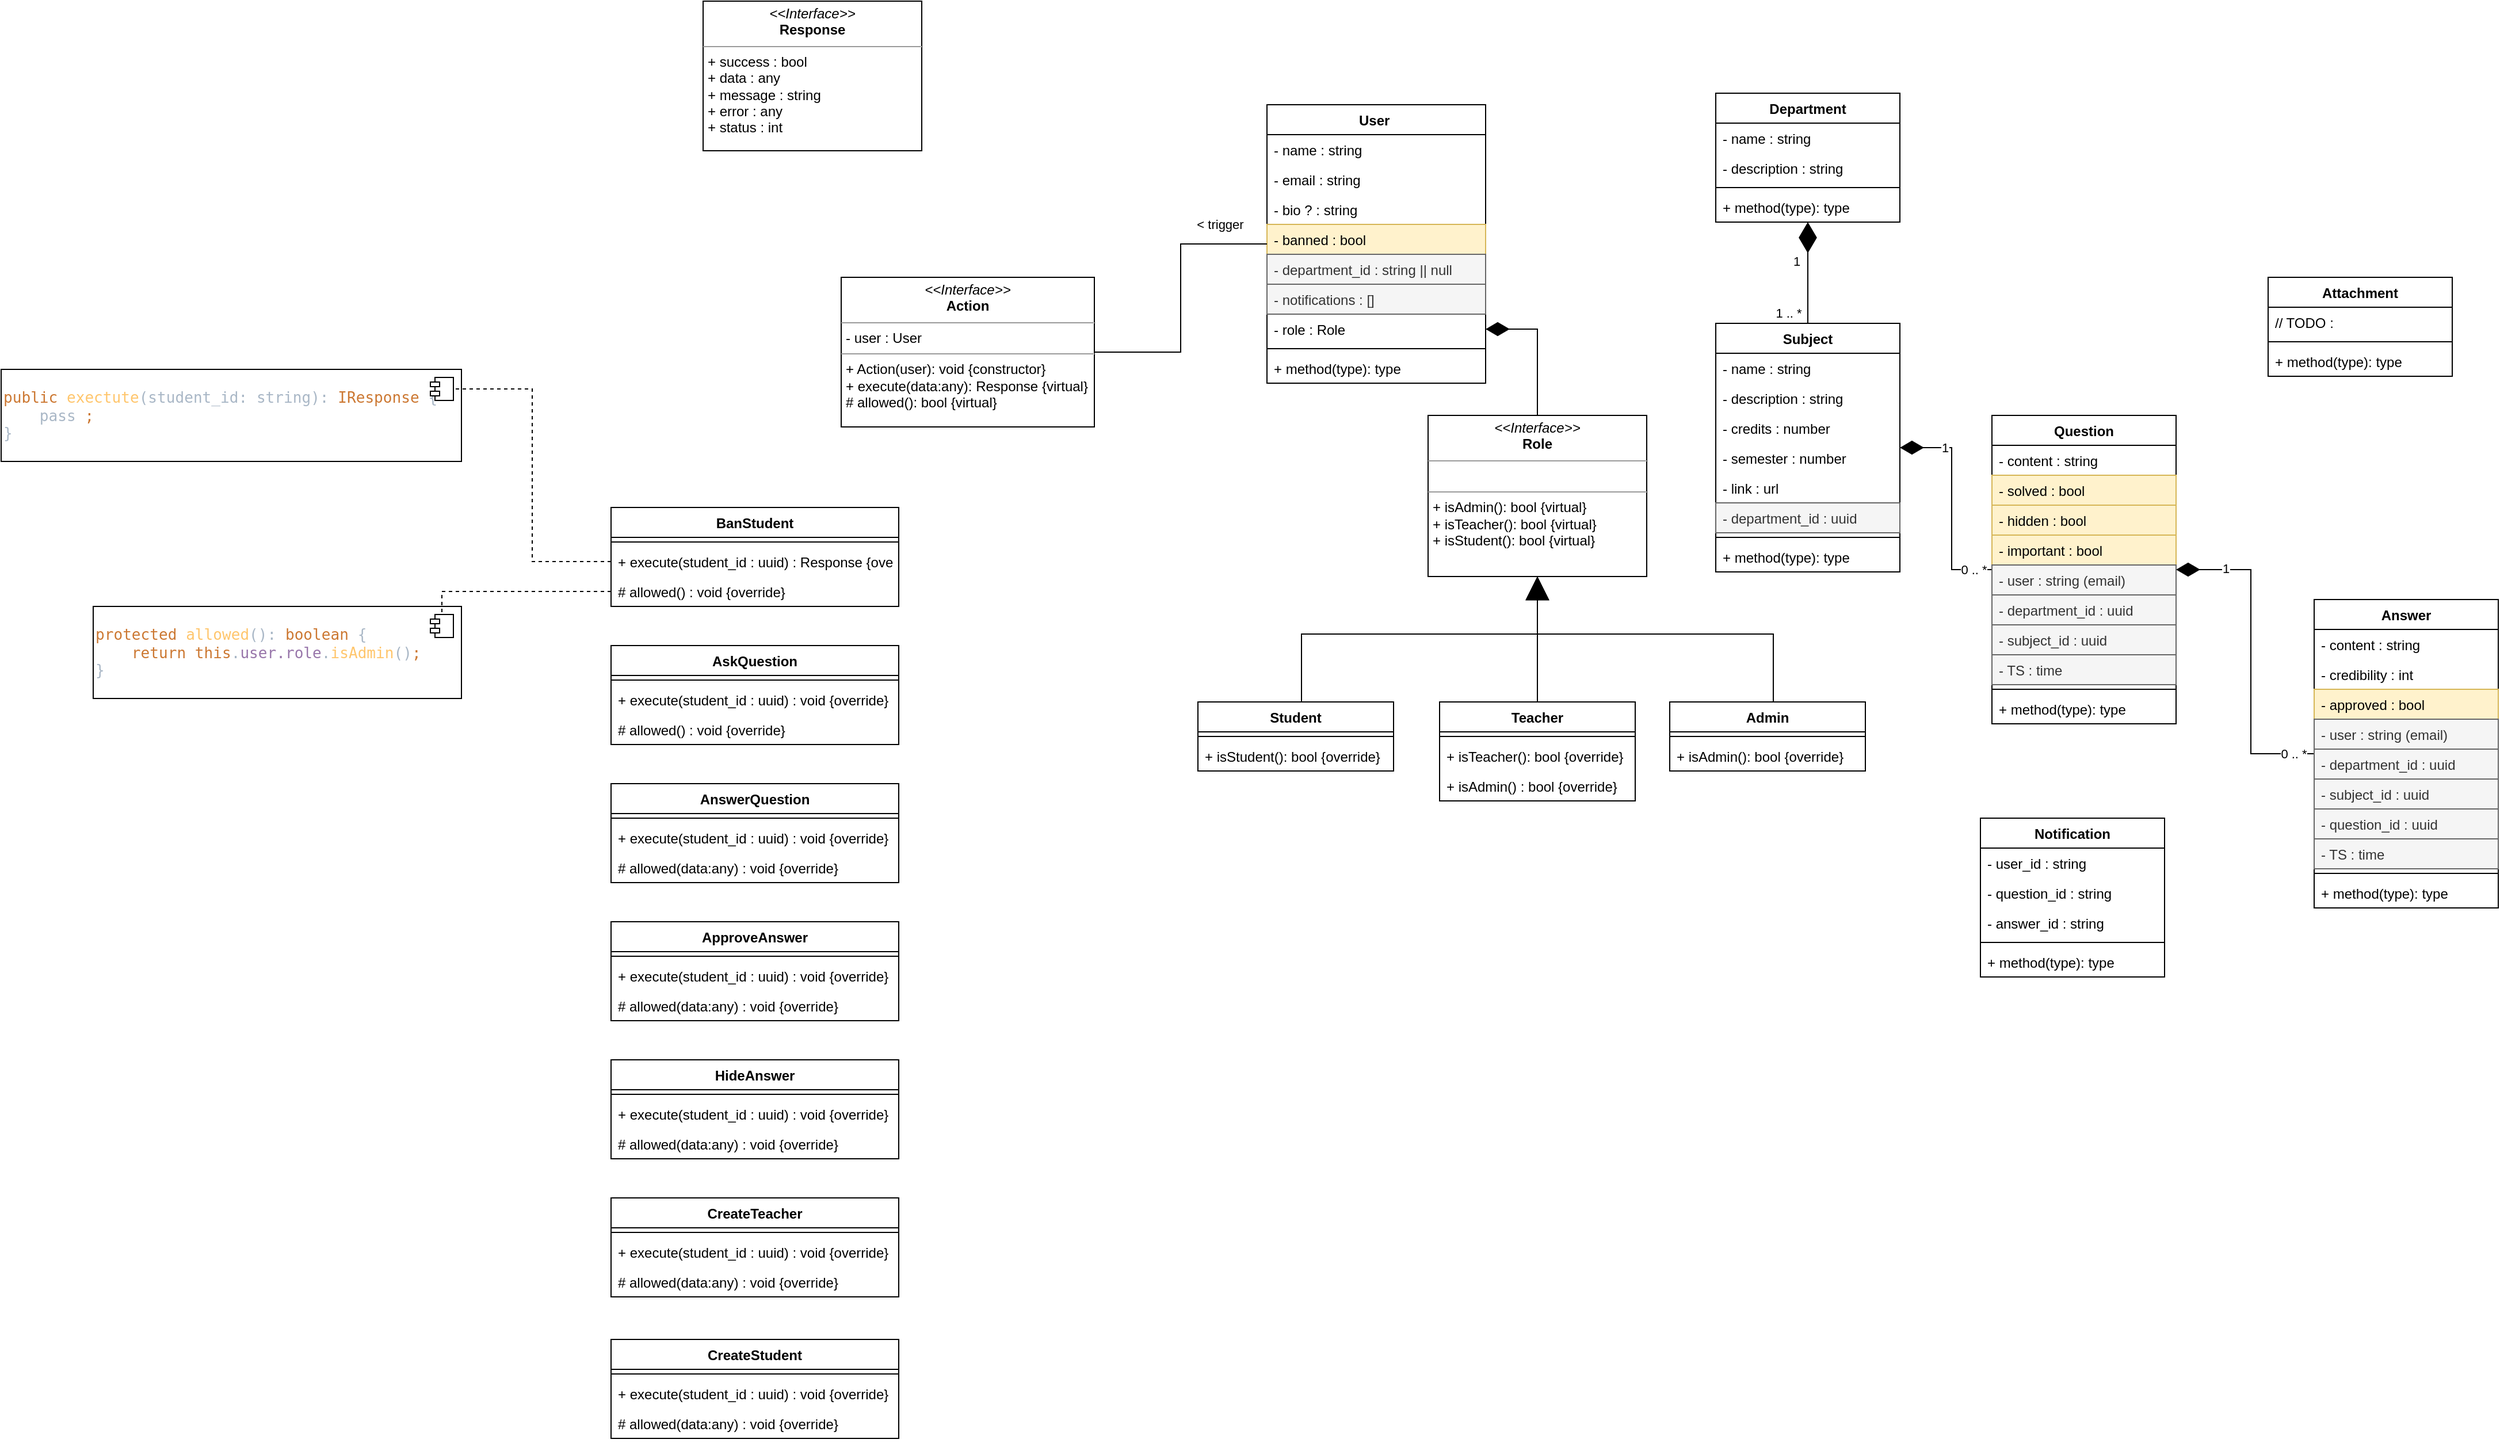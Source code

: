 <mxfile version="20.2.3" type="device" pages="4"><diagram id="XFifNijOsK9uiAfXMgmM" name="database models"><mxGraphModel dx="3076" dy="1969" grid="1" gridSize="10" guides="1" tooltips="1" connect="1" arrows="1" fold="1" page="1" pageScale="1" pageWidth="827" pageHeight="1169" math="0" shadow="0"><root><mxCell id="0"/><mxCell id="1" parent="0"/><mxCell id="0cKTG_WlRrb4X3SdwNJc-1" value="User " style="swimlane;fontStyle=1;align=center;verticalAlign=top;childLayout=stackLayout;horizontal=1;startSize=26;horizontalStack=0;resizeParent=1;resizeParentMax=0;resizeLast=0;collapsible=1;marginBottom=0;" parent="1" vertex="1"><mxGeometry x="90" y="10" width="190" height="242" as="geometry"/></mxCell><mxCell id="0cKTG_WlRrb4X3SdwNJc-2" value="- name : string" style="text;strokeColor=none;fillColor=none;align=left;verticalAlign=top;spacingLeft=4;spacingRight=4;overflow=hidden;rotatable=0;points=[[0,0.5],[1,0.5]];portConstraint=eastwest;" parent="0cKTG_WlRrb4X3SdwNJc-1" vertex="1"><mxGeometry y="26" width="190" height="26" as="geometry"/></mxCell><mxCell id="0cKTG_WlRrb4X3SdwNJc-5" value="- email : string&#10;" style="text;strokeColor=none;fillColor=none;align=left;verticalAlign=top;spacingLeft=4;spacingRight=4;overflow=hidden;rotatable=0;points=[[0,0.5],[1,0.5]];portConstraint=eastwest;" parent="0cKTG_WlRrb4X3SdwNJc-1" vertex="1"><mxGeometry y="52" width="190" height="26" as="geometry"/></mxCell><mxCell id="0cKTG_WlRrb4X3SdwNJc-102" value="- bio ? : string" style="text;strokeColor=none;fillColor=none;align=left;verticalAlign=top;spacingLeft=4;spacingRight=4;overflow=hidden;rotatable=0;points=[[0,0.5],[1,0.5]];portConstraint=eastwest;" parent="0cKTG_WlRrb4X3SdwNJc-1" vertex="1"><mxGeometry y="78" width="190" height="26" as="geometry"/></mxCell><mxCell id="VDcB8CAbpUGvMzRMsDXS-1" value="- banned : bool" style="text;strokeColor=#d6b656;fillColor=#fff2cc;align=left;verticalAlign=top;spacingLeft=4;spacingRight=4;overflow=hidden;rotatable=0;points=[[0,0.5],[1,0.5]];portConstraint=eastwest;" parent="0cKTG_WlRrb4X3SdwNJc-1" vertex="1"><mxGeometry y="104" width="190" height="26" as="geometry"/></mxCell><mxCell id="13DQG_SEc8WfwMzVn8Cd-58" value="- department_id : string || null" style="text;strokeColor=#666666;fillColor=#f5f5f5;align=left;verticalAlign=top;spacingLeft=4;spacingRight=4;overflow=hidden;rotatable=0;points=[[0,0.5],[1,0.5]];portConstraint=eastwest;fontColor=#333333;" parent="0cKTG_WlRrb4X3SdwNJc-1" vertex="1"><mxGeometry y="130" width="190" height="26" as="geometry"/></mxCell><mxCell id="cL6c53Bfo5JqPCPwntkr-1" value="- notifications : []" style="text;strokeColor=#666666;fillColor=#f5f5f5;align=left;verticalAlign=top;spacingLeft=4;spacingRight=4;overflow=hidden;rotatable=0;points=[[0,0.5],[1,0.5]];portConstraint=eastwest;fontColor=#333333;" parent="0cKTG_WlRrb4X3SdwNJc-1" vertex="1"><mxGeometry y="156" width="190" height="26" as="geometry"/></mxCell><mxCell id="0cKTG_WlRrb4X3SdwNJc-103" value="- role : Role" style="text;strokeColor=none;fillColor=none;align=left;verticalAlign=top;spacingLeft=4;spacingRight=4;overflow=hidden;rotatable=0;points=[[0,0.5],[1,0.5]];portConstraint=eastwest;" parent="0cKTG_WlRrb4X3SdwNJc-1" vertex="1"><mxGeometry y="182" width="190" height="26" as="geometry"/></mxCell><mxCell id="0cKTG_WlRrb4X3SdwNJc-3" value="" style="line;strokeWidth=1;fillColor=none;align=left;verticalAlign=middle;spacingTop=-1;spacingLeft=3;spacingRight=3;rotatable=0;labelPosition=right;points=[];portConstraint=eastwest;" parent="0cKTG_WlRrb4X3SdwNJc-1" vertex="1"><mxGeometry y="208" width="190" height="8" as="geometry"/></mxCell><mxCell id="0cKTG_WlRrb4X3SdwNJc-4" value="+ method(type): type" style="text;strokeColor=none;fillColor=none;align=left;verticalAlign=top;spacingLeft=4;spacingRight=4;overflow=hidden;rotatable=0;points=[[0,0.5],[1,0.5]];portConstraint=eastwest;" parent="0cKTG_WlRrb4X3SdwNJc-1" vertex="1"><mxGeometry y="216" width="190" height="26" as="geometry"/></mxCell><mxCell id="0cKTG_WlRrb4X3SdwNJc-29" value="Department" style="swimlane;fontStyle=1;align=center;verticalAlign=top;childLayout=stackLayout;horizontal=1;startSize=26;horizontalStack=0;resizeParent=1;resizeParentMax=0;resizeLast=0;collapsible=1;marginBottom=0;" parent="1" vertex="1"><mxGeometry x="480" width="160" height="112" as="geometry"/></mxCell><mxCell id="0cKTG_WlRrb4X3SdwNJc-30" value="- name : string" style="text;strokeColor=none;fillColor=none;align=left;verticalAlign=top;spacingLeft=4;spacingRight=4;overflow=hidden;rotatable=0;points=[[0,0.5],[1,0.5]];portConstraint=eastwest;" parent="0cKTG_WlRrb4X3SdwNJc-29" vertex="1"><mxGeometry y="26" width="160" height="26" as="geometry"/></mxCell><mxCell id="0cKTG_WlRrb4X3SdwNJc-33" value="- description : string" style="text;strokeColor=none;fillColor=none;align=left;verticalAlign=top;spacingLeft=4;spacingRight=4;overflow=hidden;rotatable=0;points=[[0,0.5],[1,0.5]];portConstraint=eastwest;" parent="0cKTG_WlRrb4X3SdwNJc-29" vertex="1"><mxGeometry y="52" width="160" height="26" as="geometry"/></mxCell><mxCell id="0cKTG_WlRrb4X3SdwNJc-31" value="" style="line;strokeWidth=1;fillColor=none;align=left;verticalAlign=middle;spacingTop=-1;spacingLeft=3;spacingRight=3;rotatable=0;labelPosition=right;points=[];portConstraint=eastwest;" parent="0cKTG_WlRrb4X3SdwNJc-29" vertex="1"><mxGeometry y="78" width="160" height="8" as="geometry"/></mxCell><mxCell id="0cKTG_WlRrb4X3SdwNJc-32" value="+ method(type): type" style="text;strokeColor=none;fillColor=none;align=left;verticalAlign=top;spacingLeft=4;spacingRight=4;overflow=hidden;rotatable=0;points=[[0,0.5],[1,0.5]];portConstraint=eastwest;" parent="0cKTG_WlRrb4X3SdwNJc-29" vertex="1"><mxGeometry y="86" width="160" height="26" as="geometry"/></mxCell><mxCell id="0cKTG_WlRrb4X3SdwNJc-34" value="Subject" style="swimlane;fontStyle=1;align=center;verticalAlign=top;childLayout=stackLayout;horizontal=1;startSize=26;horizontalStack=0;resizeParent=1;resizeParentMax=0;resizeLast=0;collapsible=1;marginBottom=0;" parent="1" vertex="1"><mxGeometry x="480" y="200" width="160" height="216" as="geometry"/></mxCell><mxCell id="0cKTG_WlRrb4X3SdwNJc-35" value="- name : string" style="text;strokeColor=none;fillColor=none;align=left;verticalAlign=top;spacingLeft=4;spacingRight=4;overflow=hidden;rotatable=0;points=[[0,0.5],[1,0.5]];portConstraint=eastwest;" parent="0cKTG_WlRrb4X3SdwNJc-34" vertex="1"><mxGeometry y="26" width="160" height="26" as="geometry"/></mxCell><mxCell id="0cKTG_WlRrb4X3SdwNJc-36" value="- description : string" style="text;strokeColor=none;fillColor=none;align=left;verticalAlign=top;spacingLeft=4;spacingRight=4;overflow=hidden;rotatable=0;points=[[0,0.5],[1,0.5]];portConstraint=eastwest;" parent="0cKTG_WlRrb4X3SdwNJc-34" vertex="1"><mxGeometry y="52" width="160" height="26" as="geometry"/></mxCell><mxCell id="ep-8tphROOSz7XcOrH3a-3" value="- credits : number" style="text;strokeColor=none;fillColor=none;align=left;verticalAlign=top;spacingLeft=4;spacingRight=4;overflow=hidden;rotatable=0;points=[[0,0.5],[1,0.5]];portConstraint=eastwest;" parent="0cKTG_WlRrb4X3SdwNJc-34" vertex="1"><mxGeometry y="78" width="160" height="26" as="geometry"/></mxCell><mxCell id="ep-8tphROOSz7XcOrH3a-6" value="- semester : number" style="text;strokeColor=none;fillColor=none;align=left;verticalAlign=top;spacingLeft=4;spacingRight=4;overflow=hidden;rotatable=0;points=[[0,0.5],[1,0.5]];portConstraint=eastwest;" parent="0cKTG_WlRrb4X3SdwNJc-34" vertex="1"><mxGeometry y="104" width="160" height="26" as="geometry"/></mxCell><mxCell id="ep-8tphROOSz7XcOrH3a-4" value="- link : url" style="text;strokeColor=none;fillColor=none;align=left;verticalAlign=top;spacingLeft=4;spacingRight=4;overflow=hidden;rotatable=0;points=[[0,0.5],[1,0.5]];portConstraint=eastwest;" parent="0cKTG_WlRrb4X3SdwNJc-34" vertex="1"><mxGeometry y="130" width="160" height="26" as="geometry"/></mxCell><mxCell id="13DQG_SEc8WfwMzVn8Cd-13" value="- department_id : uuid" style="text;align=left;verticalAlign=top;spacingLeft=4;spacingRight=4;overflow=hidden;rotatable=0;points=[[0,0.5],[1,0.5]];portConstraint=eastwest;fillColor=#f5f5f5;strokeColor=#666666;fontColor=#333333;" parent="0cKTG_WlRrb4X3SdwNJc-34" vertex="1"><mxGeometry y="156" width="160" height="26" as="geometry"/></mxCell><mxCell id="0cKTG_WlRrb4X3SdwNJc-37" value="" style="line;strokeWidth=1;fillColor=none;align=left;verticalAlign=middle;spacingTop=-1;spacingLeft=3;spacingRight=3;rotatable=0;labelPosition=right;points=[];portConstraint=eastwest;" parent="0cKTG_WlRrb4X3SdwNJc-34" vertex="1"><mxGeometry y="182" width="160" height="8" as="geometry"/></mxCell><mxCell id="0cKTG_WlRrb4X3SdwNJc-38" value="+ method(type): type" style="text;strokeColor=none;fillColor=none;align=left;verticalAlign=top;spacingLeft=4;spacingRight=4;overflow=hidden;rotatable=0;points=[[0,0.5],[1,0.5]];portConstraint=eastwest;" parent="0cKTG_WlRrb4X3SdwNJc-34" vertex="1"><mxGeometry y="190" width="160" height="26" as="geometry"/></mxCell><mxCell id="0cKTG_WlRrb4X3SdwNJc-40" value="" style="endArrow=diamondThin;endFill=1;endSize=24;html=1;rounded=0;exitX=0.5;exitY=0;exitDx=0;exitDy=0;edgeStyle=orthogonalEdgeStyle;" parent="1" source="0cKTG_WlRrb4X3SdwNJc-34" target="0cKTG_WlRrb4X3SdwNJc-29" edge="1"><mxGeometry width="160" relative="1" as="geometry"><mxPoint x="410" y="250" as="sourcePoint"/><mxPoint x="570" y="250" as="targetPoint"/></mxGeometry></mxCell><mxCell id="13DQG_SEc8WfwMzVn8Cd-14" value="1 .. *" style="edgeLabel;html=1;align=center;verticalAlign=middle;resizable=0;points=[];" parent="0cKTG_WlRrb4X3SdwNJc-40" vertex="1" connectable="0"><mxGeometry x="-0.735" y="-1" relative="1" as="geometry"><mxPoint x="-18" y="2" as="offset"/></mxGeometry></mxCell><mxCell id="13DQG_SEc8WfwMzVn8Cd-15" value="1" style="edgeLabel;html=1;align=center;verticalAlign=middle;resizable=0;points=[];" parent="0cKTG_WlRrb4X3SdwNJc-40" vertex="1" connectable="0"><mxGeometry x="0.231" y="-1" relative="1" as="geometry"><mxPoint x="-11" as="offset"/></mxGeometry></mxCell><mxCell id="13DQG_SEc8WfwMzVn8Cd-10" style="edgeStyle=orthogonalEdgeStyle;rounded=0;orthogonalLoop=1;jettySize=auto;html=1;endArrow=diamondThin;endFill=1;endSize=18;" parent="1" source="0cKTG_WlRrb4X3SdwNJc-44" target="0cKTG_WlRrb4X3SdwNJc-34" edge="1"><mxGeometry relative="1" as="geometry"/></mxCell><mxCell id="13DQG_SEc8WfwMzVn8Cd-11" value="0 .. *" style="edgeLabel;html=1;align=center;verticalAlign=middle;resizable=0;points=[];" parent="13DQG_SEc8WfwMzVn8Cd-10" vertex="1" connectable="0"><mxGeometry x="-0.83" relative="1" as="geometry"><mxPoint as="offset"/></mxGeometry></mxCell><mxCell id="13DQG_SEc8WfwMzVn8Cd-12" value="1" style="edgeLabel;html=1;align=center;verticalAlign=middle;resizable=0;points=[];" parent="13DQG_SEc8WfwMzVn8Cd-10" vertex="1" connectable="0"><mxGeometry x="0.581" relative="1" as="geometry"><mxPoint as="offset"/></mxGeometry></mxCell><mxCell id="0cKTG_WlRrb4X3SdwNJc-44" value="Question" style="swimlane;fontStyle=1;align=center;verticalAlign=top;childLayout=stackLayout;horizontal=1;startSize=26;horizontalStack=0;resizeParent=1;resizeParentMax=0;resizeLast=0;collapsible=1;marginBottom=0;" parent="1" vertex="1"><mxGeometry x="720" y="280" width="160" height="268" as="geometry"/></mxCell><mxCell id="0cKTG_WlRrb4X3SdwNJc-49" value="- content : string" style="text;strokeColor=none;fillColor=none;align=left;verticalAlign=top;spacingLeft=4;spacingRight=4;overflow=hidden;rotatable=0;points=[[0,0.5],[1,0.5]];portConstraint=eastwest;" parent="0cKTG_WlRrb4X3SdwNJc-44" vertex="1"><mxGeometry y="26" width="160" height="26" as="geometry"/></mxCell><mxCell id="0cKTG_WlRrb4X3SdwNJc-52" value="- solved : bool" style="text;strokeColor=#d6b656;fillColor=#fff2cc;align=left;verticalAlign=top;spacingLeft=4;spacingRight=4;overflow=hidden;rotatable=0;points=[[0,0.5],[1,0.5]];portConstraint=eastwest;" parent="0cKTG_WlRrb4X3SdwNJc-44" vertex="1"><mxGeometry y="52" width="160" height="26" as="geometry"/></mxCell><mxCell id="0cKTG_WlRrb4X3SdwNJc-53" value="- hidden : bool" style="text;strokeColor=#d6b656;fillColor=#fff2cc;align=left;verticalAlign=top;spacingLeft=4;spacingRight=4;overflow=hidden;rotatable=0;points=[[0,0.5],[1,0.5]];portConstraint=eastwest;" parent="0cKTG_WlRrb4X3SdwNJc-44" vertex="1"><mxGeometry y="78" width="160" height="26" as="geometry"/></mxCell><mxCell id="0cKTG_WlRrb4X3SdwNJc-70" value="- important : bool" style="text;strokeColor=#d6b656;fillColor=#fff2cc;align=left;verticalAlign=top;spacingLeft=4;spacingRight=4;overflow=hidden;rotatable=0;points=[[0,0.5],[1,0.5]];portConstraint=eastwest;" parent="0cKTG_WlRrb4X3SdwNJc-44" vertex="1"><mxGeometry y="104" width="160" height="26" as="geometry"/></mxCell><mxCell id="0cKTG_WlRrb4X3SdwNJc-50" value="- user : string (email)" style="text;strokeColor=#666666;fillColor=#f5f5f5;align=left;verticalAlign=top;spacingLeft=4;spacingRight=4;overflow=hidden;rotatable=0;points=[[0,0.5],[1,0.5]];portConstraint=eastwest;fontColor=#333333;" parent="0cKTG_WlRrb4X3SdwNJc-44" vertex="1"><mxGeometry y="130" width="160" height="26" as="geometry"/></mxCell><mxCell id="13DQG_SEc8WfwMzVn8Cd-1" value="- department_id : uuid" style="text;align=left;verticalAlign=top;spacingLeft=4;spacingRight=4;overflow=hidden;rotatable=0;points=[[0,0.5],[1,0.5]];portConstraint=eastwest;fillColor=#f5f5f5;strokeColor=#666666;fontColor=#333333;" parent="0cKTG_WlRrb4X3SdwNJc-44" vertex="1"><mxGeometry y="156" width="160" height="26" as="geometry"/></mxCell><mxCell id="0cKTG_WlRrb4X3SdwNJc-105" value="- subject_id : uuid" style="text;strokeColor=#666666;fillColor=#f5f5f5;align=left;verticalAlign=top;spacingLeft=4;spacingRight=4;overflow=hidden;rotatable=0;points=[[0,0.5],[1,0.5]];portConstraint=eastwest;fontColor=#333333;" parent="0cKTG_WlRrb4X3SdwNJc-44" vertex="1"><mxGeometry y="182" width="160" height="26" as="geometry"/></mxCell><mxCell id="0cKTG_WlRrb4X3SdwNJc-51" value="- TS : time" style="text;strokeColor=#666666;fillColor=#f5f5f5;align=left;verticalAlign=top;spacingLeft=4;spacingRight=4;overflow=hidden;rotatable=0;points=[[0,0.5],[1,0.5]];portConstraint=eastwest;fontColor=#333333;" parent="0cKTG_WlRrb4X3SdwNJc-44" vertex="1"><mxGeometry y="208" width="160" height="26" as="geometry"/></mxCell><mxCell id="0cKTG_WlRrb4X3SdwNJc-46" value="" style="line;strokeWidth=1;fillColor=none;align=left;verticalAlign=middle;spacingTop=-1;spacingLeft=3;spacingRight=3;rotatable=0;labelPosition=right;points=[];portConstraint=eastwest;" parent="0cKTG_WlRrb4X3SdwNJc-44" vertex="1"><mxGeometry y="234" width="160" height="8" as="geometry"/></mxCell><mxCell id="0cKTG_WlRrb4X3SdwNJc-47" value="+ method(type): type" style="text;strokeColor=none;fillColor=none;align=left;verticalAlign=top;spacingLeft=4;spacingRight=4;overflow=hidden;rotatable=0;points=[[0,0.5],[1,0.5]];portConstraint=eastwest;" parent="0cKTG_WlRrb4X3SdwNJc-44" vertex="1"><mxGeometry y="242" width="160" height="26" as="geometry"/></mxCell><mxCell id="13DQG_SEc8WfwMzVn8Cd-7" style="edgeStyle=orthogonalEdgeStyle;rounded=0;orthogonalLoop=1;jettySize=auto;html=1;endArrow=diamondThin;endFill=1;endSize=18;" parent="1" source="0cKTG_WlRrb4X3SdwNJc-61" target="0cKTG_WlRrb4X3SdwNJc-44" edge="1"><mxGeometry relative="1" as="geometry"/></mxCell><mxCell id="13DQG_SEc8WfwMzVn8Cd-8" value="0 .. *" style="edgeLabel;html=1;align=center;verticalAlign=middle;resizable=0;points=[];" parent="13DQG_SEc8WfwMzVn8Cd-7" vertex="1" connectable="0"><mxGeometry x="-0.869" relative="1" as="geometry"><mxPoint as="offset"/></mxGeometry></mxCell><mxCell id="13DQG_SEc8WfwMzVn8Cd-9" value="1" style="edgeLabel;html=1;align=center;verticalAlign=middle;resizable=0;points=[];" parent="13DQG_SEc8WfwMzVn8Cd-7" vertex="1" connectable="0"><mxGeometry x="0.696" y="-1" relative="1" as="geometry"><mxPoint as="offset"/></mxGeometry></mxCell><mxCell id="0cKTG_WlRrb4X3SdwNJc-61" value="Answer" style="swimlane;fontStyle=1;align=center;verticalAlign=top;childLayout=stackLayout;horizontal=1;startSize=26;horizontalStack=0;resizeParent=1;resizeParentMax=0;resizeLast=0;collapsible=1;marginBottom=0;" parent="1" vertex="1"><mxGeometry x="1000" y="440" width="160" height="268" as="geometry"/></mxCell><mxCell id="0cKTG_WlRrb4X3SdwNJc-62" value="- content : string" style="text;strokeColor=none;fillColor=none;align=left;verticalAlign=top;spacingLeft=4;spacingRight=4;overflow=hidden;rotatable=0;points=[[0,0.5],[1,0.5]];portConstraint=eastwest;" parent="0cKTG_WlRrb4X3SdwNJc-61" vertex="1"><mxGeometry y="26" width="160" height="26" as="geometry"/></mxCell><mxCell id="13DQG_SEc8WfwMzVn8Cd-6" value="- credibility : int" style="text;strokeColor=none;fillColor=none;align=left;verticalAlign=top;spacingLeft=4;spacingRight=4;overflow=hidden;rotatable=0;points=[[0,0.5],[1,0.5]];portConstraint=eastwest;" parent="0cKTG_WlRrb4X3SdwNJc-61" vertex="1"><mxGeometry y="52" width="160" height="26" as="geometry"/></mxCell><mxCell id="0cKTG_WlRrb4X3SdwNJc-66" value="- approved : bool" style="text;strokeColor=#d6b656;fillColor=#fff2cc;align=left;verticalAlign=top;spacingLeft=4;spacingRight=4;overflow=hidden;rotatable=0;points=[[0,0.5],[1,0.5]];portConstraint=eastwest;" parent="0cKTG_WlRrb4X3SdwNJc-61" vertex="1"><mxGeometry y="78" width="160" height="26" as="geometry"/></mxCell><mxCell id="0cKTG_WlRrb4X3SdwNJc-64" value="- user : string (email)" style="text;strokeColor=#666666;fillColor=#f5f5f5;align=left;verticalAlign=top;spacingLeft=4;spacingRight=4;overflow=hidden;rotatable=0;points=[[0,0.5],[1,0.5]];portConstraint=eastwest;fontColor=#333333;" parent="0cKTG_WlRrb4X3SdwNJc-61" vertex="1"><mxGeometry y="104" width="160" height="26" as="geometry"/></mxCell><mxCell id="13DQG_SEc8WfwMzVn8Cd-3" value="- department_id : uuid" style="text;align=left;verticalAlign=top;spacingLeft=4;spacingRight=4;overflow=hidden;rotatable=0;points=[[0,0.5],[1,0.5]];portConstraint=eastwest;fillColor=#f5f5f5;strokeColor=#666666;fontColor=#333333;" parent="0cKTG_WlRrb4X3SdwNJc-61" vertex="1"><mxGeometry y="130" width="160" height="26" as="geometry"/></mxCell><mxCell id="13DQG_SEc8WfwMzVn8Cd-4" value="- subject_id : uuid" style="text;strokeColor=#666666;fillColor=#f5f5f5;align=left;verticalAlign=top;spacingLeft=4;spacingRight=4;overflow=hidden;rotatable=0;points=[[0,0.5],[1,0.5]];portConstraint=eastwest;fontColor=#333333;" parent="0cKTG_WlRrb4X3SdwNJc-61" vertex="1"><mxGeometry y="156" width="160" height="26" as="geometry"/></mxCell><mxCell id="13DQG_SEc8WfwMzVn8Cd-5" value="- question_id : uuid" style="text;strokeColor=#666666;fillColor=#f5f5f5;align=left;verticalAlign=top;spacingLeft=4;spacingRight=4;overflow=hidden;rotatable=0;points=[[0,0.5],[1,0.5]];portConstraint=eastwest;fontColor=#333333;" parent="0cKTG_WlRrb4X3SdwNJc-61" vertex="1"><mxGeometry y="182" width="160" height="26" as="geometry"/></mxCell><mxCell id="0cKTG_WlRrb4X3SdwNJc-65" value="- TS : time" style="text;strokeColor=#666666;fillColor=#f5f5f5;align=left;verticalAlign=top;spacingLeft=4;spacingRight=4;overflow=hidden;rotatable=0;points=[[0,0.5],[1,0.5]];portConstraint=eastwest;fontColor=#333333;" parent="0cKTG_WlRrb4X3SdwNJc-61" vertex="1"><mxGeometry y="208" width="160" height="26" as="geometry"/></mxCell><mxCell id="0cKTG_WlRrb4X3SdwNJc-68" value="" style="line;strokeWidth=1;fillColor=none;align=left;verticalAlign=middle;spacingTop=-1;spacingLeft=3;spacingRight=3;rotatable=0;labelPosition=right;points=[];portConstraint=eastwest;" parent="0cKTG_WlRrb4X3SdwNJc-61" vertex="1"><mxGeometry y="234" width="160" height="8" as="geometry"/></mxCell><mxCell id="0cKTG_WlRrb4X3SdwNJc-69" value="+ method(type): type" style="text;strokeColor=none;fillColor=none;align=left;verticalAlign=top;spacingLeft=4;spacingRight=4;overflow=hidden;rotatable=0;points=[[0,0.5],[1,0.5]];portConstraint=eastwest;" parent="0cKTG_WlRrb4X3SdwNJc-61" vertex="1"><mxGeometry y="242" width="160" height="26" as="geometry"/></mxCell><mxCell id="0cKTG_WlRrb4X3SdwNJc-76" value="Attachment" style="swimlane;fontStyle=1;align=center;verticalAlign=top;childLayout=stackLayout;horizontal=1;startSize=26;horizontalStack=0;resizeParent=1;resizeParentMax=0;resizeLast=0;collapsible=1;marginBottom=0;" parent="1" vertex="1"><mxGeometry x="960" y="160" width="160" height="86" as="geometry"/></mxCell><mxCell id="0cKTG_WlRrb4X3SdwNJc-79" value="// TODO :" style="text;strokeColor=none;fillColor=none;align=left;verticalAlign=top;spacingLeft=4;spacingRight=4;overflow=hidden;rotatable=0;points=[[0,0.5],[1,0.5]];portConstraint=eastwest;" parent="0cKTG_WlRrb4X3SdwNJc-76" vertex="1"><mxGeometry y="26" width="160" height="26" as="geometry"/></mxCell><mxCell id="0cKTG_WlRrb4X3SdwNJc-83" value="" style="line;strokeWidth=1;fillColor=none;align=left;verticalAlign=middle;spacingTop=-1;spacingLeft=3;spacingRight=3;rotatable=0;labelPosition=right;points=[];portConstraint=eastwest;" parent="0cKTG_WlRrb4X3SdwNJc-76" vertex="1"><mxGeometry y="52" width="160" height="8" as="geometry"/></mxCell><mxCell id="0cKTG_WlRrb4X3SdwNJc-84" value="+ method(type): type" style="text;strokeColor=none;fillColor=none;align=left;verticalAlign=top;spacingLeft=4;spacingRight=4;overflow=hidden;rotatable=0;points=[[0,0.5],[1,0.5]];portConstraint=eastwest;" parent="0cKTG_WlRrb4X3SdwNJc-76" vertex="1"><mxGeometry y="60" width="160" height="26" as="geometry"/></mxCell><mxCell id="0cKTG_WlRrb4X3SdwNJc-107" value="Notification" style="swimlane;fontStyle=1;align=center;verticalAlign=top;childLayout=stackLayout;horizontal=1;startSize=26;horizontalStack=0;resizeParent=1;resizeParentMax=0;resizeLast=0;collapsible=1;marginBottom=0;shadow=0;glass=0;strokeColor=default;fillColor=default;" parent="1" vertex="1"><mxGeometry x="710" y="630" width="160" height="138" as="geometry"/></mxCell><mxCell id="0cKTG_WlRrb4X3SdwNJc-108" value="- user_id : string" style="text;strokeColor=none;fillColor=none;align=left;verticalAlign=top;spacingLeft=4;spacingRight=4;overflow=hidden;rotatable=0;points=[[0,0.5],[1,0.5]];portConstraint=eastwest;shadow=0;glass=0;" parent="0cKTG_WlRrb4X3SdwNJc-107" vertex="1"><mxGeometry y="26" width="160" height="26" as="geometry"/></mxCell><mxCell id="0cKTG_WlRrb4X3SdwNJc-114" value="- question_id : string" style="text;strokeColor=none;fillColor=none;align=left;verticalAlign=top;spacingLeft=4;spacingRight=4;overflow=hidden;rotatable=0;points=[[0,0.5],[1,0.5]];portConstraint=eastwest;shadow=0;glass=0;" parent="0cKTG_WlRrb4X3SdwNJc-107" vertex="1"><mxGeometry y="52" width="160" height="26" as="geometry"/></mxCell><mxCell id="0cKTG_WlRrb4X3SdwNJc-113" value="- answer_id : string" style="text;strokeColor=none;fillColor=none;align=left;verticalAlign=top;spacingLeft=4;spacingRight=4;overflow=hidden;rotatable=0;points=[[0,0.5],[1,0.5]];portConstraint=eastwest;shadow=0;glass=0;" parent="0cKTG_WlRrb4X3SdwNJc-107" vertex="1"><mxGeometry y="78" width="160" height="26" as="geometry"/></mxCell><mxCell id="0cKTG_WlRrb4X3SdwNJc-109" value="" style="line;strokeWidth=1;fillColor=none;align=left;verticalAlign=middle;spacingTop=-1;spacingLeft=3;spacingRight=3;rotatable=0;labelPosition=right;points=[];portConstraint=eastwest;shadow=0;glass=0;" parent="0cKTG_WlRrb4X3SdwNJc-107" vertex="1"><mxGeometry y="104" width="160" height="8" as="geometry"/></mxCell><mxCell id="0cKTG_WlRrb4X3SdwNJc-110" value="+ method(type): type" style="text;strokeColor=none;fillColor=none;align=left;verticalAlign=top;spacingLeft=4;spacingRight=4;overflow=hidden;rotatable=0;points=[[0,0.5],[1,0.5]];portConstraint=eastwest;shadow=0;glass=0;" parent="0cKTG_WlRrb4X3SdwNJc-107" vertex="1"><mxGeometry y="112" width="160" height="26" as="geometry"/></mxCell><mxCell id="13DQG_SEc8WfwMzVn8Cd-31" style="edgeStyle=orthogonalEdgeStyle;rounded=0;orthogonalLoop=1;jettySize=auto;html=1;endArrow=diamondThin;endFill=1;endSize=18;" parent="1" source="13DQG_SEc8WfwMzVn8Cd-29" target="0cKTG_WlRrb4X3SdwNJc-103" edge="1"><mxGeometry relative="1" as="geometry"/></mxCell><mxCell id="13DQG_SEc8WfwMzVn8Cd-29" value="&lt;p style=&quot;margin:0px;margin-top:4px;text-align:center;&quot;&gt;&lt;i&gt;&amp;lt;&amp;lt;Interface&amp;gt;&amp;gt;&lt;/i&gt;&lt;br&gt;&lt;b&gt;Role&lt;/b&gt;&lt;/p&gt;&lt;hr size=&quot;1&quot;&gt;&lt;p style=&quot;margin:0px;margin-left:4px;&quot;&gt;&lt;br&gt;&lt;/p&gt;&lt;hr size=&quot;1&quot;&gt;&lt;p style=&quot;margin:0px;margin-left:4px;&quot;&gt;+ isAdmin(): bool {virtual}&lt;/p&gt;&lt;p style=&quot;margin:0px;margin-left:4px;&quot;&gt;+&amp;nbsp;isTeacher(): bool {virtual}&lt;br&gt;+&amp;nbsp;isStudent(): bool {virtual}&lt;br&gt;&lt;/p&gt;" style="verticalAlign=top;align=left;overflow=fill;fontSize=12;fontFamily=Helvetica;html=1;" parent="1" vertex="1"><mxGeometry x="230" y="280" width="190" height="140" as="geometry"/></mxCell><mxCell id="13DQG_SEc8WfwMzVn8Cd-55" style="edgeStyle=orthogonalEdgeStyle;rounded=0;orthogonalLoop=1;jettySize=auto;html=1;endArrow=block;endFill=1;endSize=18;" parent="1" source="13DQG_SEc8WfwMzVn8Cd-32" target="13DQG_SEc8WfwMzVn8Cd-29" edge="1"><mxGeometry relative="1" as="geometry"/></mxCell><mxCell id="13DQG_SEc8WfwMzVn8Cd-32" value="Teacher" style="swimlane;fontStyle=1;align=center;verticalAlign=top;childLayout=stackLayout;horizontal=1;startSize=26;horizontalStack=0;resizeParent=1;resizeParentMax=0;resizeLast=0;collapsible=1;marginBottom=0;shadow=0;glass=0;strokeColor=default;fillColor=default;" parent="1" vertex="1"><mxGeometry x="240" y="529" width="170" height="86" as="geometry"/></mxCell><mxCell id="13DQG_SEc8WfwMzVn8Cd-36" value="" style="line;strokeWidth=1;fillColor=none;align=left;verticalAlign=middle;spacingTop=-1;spacingLeft=3;spacingRight=3;rotatable=0;labelPosition=right;points=[];portConstraint=eastwest;shadow=0;glass=0;" parent="13DQG_SEc8WfwMzVn8Cd-32" vertex="1"><mxGeometry y="26" width="170" height="8" as="geometry"/></mxCell><mxCell id="13DQG_SEc8WfwMzVn8Cd-37" value="+ isTeacher(): bool {override}" style="text;strokeColor=none;fillColor=none;align=left;verticalAlign=top;spacingLeft=4;spacingRight=4;overflow=hidden;rotatable=0;points=[[0,0.5],[1,0.5]];portConstraint=eastwest;shadow=0;glass=0;" parent="13DQG_SEc8WfwMzVn8Cd-32" vertex="1"><mxGeometry y="34" width="170" height="26" as="geometry"/></mxCell><mxCell id="13DQG_SEc8WfwMzVn8Cd-97" value="+ isAdmin() : bool {override}" style="text;strokeColor=none;fillColor=none;align=left;verticalAlign=top;spacingLeft=4;spacingRight=4;overflow=hidden;rotatable=0;points=[[0,0.5],[1,0.5]];portConstraint=eastwest;shadow=0;glass=0;" parent="13DQG_SEc8WfwMzVn8Cd-32" vertex="1"><mxGeometry y="60" width="170" height="26" as="geometry"/></mxCell><mxCell id="13DQG_SEc8WfwMzVn8Cd-57" style="edgeStyle=orthogonalEdgeStyle;rounded=0;orthogonalLoop=1;jettySize=auto;html=1;endArrow=block;endFill=1;endSize=18;" parent="1" source="13DQG_SEc8WfwMzVn8Cd-44" target="13DQG_SEc8WfwMzVn8Cd-29" edge="1"><mxGeometry relative="1" as="geometry"><Array as="points"><mxPoint x="530" y="470"/><mxPoint x="325" y="470"/></Array></mxGeometry></mxCell><mxCell id="13DQG_SEc8WfwMzVn8Cd-44" value="Admin" style="swimlane;fontStyle=1;align=center;verticalAlign=top;childLayout=stackLayout;horizontal=1;startSize=26;horizontalStack=0;resizeParent=1;resizeParentMax=0;resizeLast=0;collapsible=1;marginBottom=0;shadow=0;glass=0;strokeColor=default;fillColor=default;" parent="1" vertex="1"><mxGeometry x="440" y="529" width="170" height="60" as="geometry"/></mxCell><mxCell id="13DQG_SEc8WfwMzVn8Cd-47" value="" style="line;strokeWidth=1;fillColor=none;align=left;verticalAlign=middle;spacingTop=-1;spacingLeft=3;spacingRight=3;rotatable=0;labelPosition=right;points=[];portConstraint=eastwest;shadow=0;glass=0;" parent="13DQG_SEc8WfwMzVn8Cd-44" vertex="1"><mxGeometry y="26" width="170" height="8" as="geometry"/></mxCell><mxCell id="13DQG_SEc8WfwMzVn8Cd-48" value="+ isAdmin(): bool {override}" style="text;strokeColor=none;fillColor=none;align=left;verticalAlign=top;spacingLeft=4;spacingRight=4;overflow=hidden;rotatable=0;points=[[0,0.5],[1,0.5]];portConstraint=eastwest;shadow=0;glass=0;" parent="13DQG_SEc8WfwMzVn8Cd-44" vertex="1"><mxGeometry y="34" width="170" height="26" as="geometry"/></mxCell><mxCell id="13DQG_SEc8WfwMzVn8Cd-54" style="edgeStyle=orthogonalEdgeStyle;rounded=0;orthogonalLoop=1;jettySize=auto;html=1;endArrow=block;endFill=1;endSize=18;" parent="1" source="13DQG_SEc8WfwMzVn8Cd-49" target="13DQG_SEc8WfwMzVn8Cd-29" edge="1"><mxGeometry relative="1" as="geometry"><Array as="points"><mxPoint x="120" y="470"/><mxPoint x="325" y="470"/></Array></mxGeometry></mxCell><mxCell id="13DQG_SEc8WfwMzVn8Cd-49" value="Student" style="swimlane;fontStyle=1;align=center;verticalAlign=top;childLayout=stackLayout;horizontal=1;startSize=26;horizontalStack=0;resizeParent=1;resizeParentMax=0;resizeLast=0;collapsible=1;marginBottom=0;shadow=0;glass=0;strokeColor=default;fillColor=default;" parent="1" vertex="1"><mxGeometry x="30" y="529" width="170" height="60" as="geometry"/></mxCell><mxCell id="13DQG_SEc8WfwMzVn8Cd-52" value="" style="line;strokeWidth=1;fillColor=none;align=left;verticalAlign=middle;spacingTop=-1;spacingLeft=3;spacingRight=3;rotatable=0;labelPosition=right;points=[];portConstraint=eastwest;shadow=0;glass=0;" parent="13DQG_SEc8WfwMzVn8Cd-49" vertex="1"><mxGeometry y="26" width="170" height="8" as="geometry"/></mxCell><mxCell id="13DQG_SEc8WfwMzVn8Cd-53" value="+ isStudent(): bool {override}" style="text;strokeColor=none;fillColor=none;align=left;verticalAlign=top;spacingLeft=4;spacingRight=4;overflow=hidden;rotatable=0;points=[[0,0.5],[1,0.5]];portConstraint=eastwest;shadow=0;glass=0;" parent="13DQG_SEc8WfwMzVn8Cd-49" vertex="1"><mxGeometry y="34" width="170" height="26" as="geometry"/></mxCell><mxCell id="13DQG_SEc8WfwMzVn8Cd-71" style="edgeStyle=orthogonalEdgeStyle;rounded=0;orthogonalLoop=1;jettySize=auto;html=1;endArrow=none;endFill=0;endSize=18;" parent="1" source="13DQG_SEc8WfwMzVn8Cd-59" target="0cKTG_WlRrb4X3SdwNJc-1" edge="1"><mxGeometry relative="1" as="geometry"/></mxCell><mxCell id="13DQG_SEc8WfwMzVn8Cd-72" value="&amp;lt; trigger" style="edgeLabel;html=1;align=center;verticalAlign=middle;resizable=0;points=[];" parent="13DQG_SEc8WfwMzVn8Cd-71" vertex="1" connectable="0"><mxGeometry x="0.824" relative="1" as="geometry"><mxPoint x="-20" y="-17" as="offset"/></mxGeometry></mxCell><mxCell id="13DQG_SEc8WfwMzVn8Cd-59" value="&lt;p style=&quot;margin:0px;margin-top:4px;text-align:center;&quot;&gt;&lt;i&gt;&amp;lt;&amp;lt;Interface&amp;gt;&amp;gt;&lt;/i&gt;&lt;br&gt;&lt;b&gt;Action&lt;/b&gt;&lt;/p&gt;&lt;hr size=&quot;1&quot;&gt;&lt;p style=&quot;margin:0px;margin-left:4px;&quot;&gt;- user : User&lt;/p&gt;&lt;hr size=&quot;1&quot;&gt;&lt;p style=&quot;margin:0px;margin-left:4px;&quot;&gt;+ Action(user): void {constructor}&lt;/p&gt;&lt;p style=&quot;margin:0px;margin-left:4px;&quot;&gt;+ execute(data:any): Response {virtual}&lt;/p&gt;&lt;p style=&quot;margin:0px;margin-left:4px;&quot;&gt;# allowed(): bool {virtual}&lt;br&gt;&lt;/p&gt;" style="verticalAlign=top;align=left;overflow=fill;fontSize=12;fontFamily=Helvetica;html=1;" parent="1" vertex="1"><mxGeometry x="-280" y="160" width="220" height="130" as="geometry"/></mxCell><mxCell id="13DQG_SEc8WfwMzVn8Cd-63" value="BanStudent" style="swimlane;fontStyle=1;align=center;verticalAlign=top;childLayout=stackLayout;horizontal=1;startSize=26;horizontalStack=0;resizeParent=1;resizeParentMax=0;resizeLast=0;collapsible=1;marginBottom=0;shadow=0;glass=0;strokeColor=default;fillColor=default;" parent="1" vertex="1"><mxGeometry x="-480" y="360" width="250" height="86" as="geometry"/></mxCell><mxCell id="13DQG_SEc8WfwMzVn8Cd-64" value="" style="line;strokeWidth=1;fillColor=none;align=left;verticalAlign=middle;spacingTop=-1;spacingLeft=3;spacingRight=3;rotatable=0;labelPosition=right;points=[];portConstraint=eastwest;shadow=0;glass=0;" parent="13DQG_SEc8WfwMzVn8Cd-63" vertex="1"><mxGeometry y="26" width="250" height="8" as="geometry"/></mxCell><mxCell id="13DQG_SEc8WfwMzVn8Cd-65" value="+ execute(student_id : uuid) : Response {override}" style="text;strokeColor=none;fillColor=none;align=left;verticalAlign=top;spacingLeft=4;spacingRight=4;overflow=hidden;rotatable=0;points=[[0,0.5],[1,0.5]];portConstraint=eastwest;shadow=0;glass=0;" parent="13DQG_SEc8WfwMzVn8Cd-63" vertex="1"><mxGeometry y="34" width="250" height="26" as="geometry"/></mxCell><mxCell id="13DQG_SEc8WfwMzVn8Cd-70" value="# allowed() : void {override}" style="text;strokeColor=none;fillColor=none;align=left;verticalAlign=top;spacingLeft=4;spacingRight=4;overflow=hidden;rotatable=0;points=[[0,0.5],[1,0.5]];portConstraint=eastwest;shadow=0;glass=0;" parent="13DQG_SEc8WfwMzVn8Cd-63" vertex="1"><mxGeometry y="60" width="250" height="26" as="geometry"/></mxCell><mxCell id="13DQG_SEc8WfwMzVn8Cd-69" value="&lt;p style=&quot;margin:0px;margin-top:4px;text-align:center;&quot;&gt;&lt;i&gt;&amp;lt;&amp;lt;Interface&amp;gt;&amp;gt;&lt;/i&gt;&lt;br&gt;&lt;b&gt;Response&lt;/b&gt;&lt;/p&gt;&lt;hr size=&quot;1&quot;&gt;&lt;p style=&quot;margin:0px;margin-left:4px;&quot;&gt;+ success : bool&lt;/p&gt;&lt;p style=&quot;margin:0px;margin-left:4px;&quot;&gt;+ data : any&lt;/p&gt;&lt;p style=&quot;margin:0px;margin-left:4px;&quot;&gt;+ message : string&lt;/p&gt;&lt;p style=&quot;margin:0px;margin-left:4px;&quot;&gt;+ error : any&lt;/p&gt;&lt;p style=&quot;margin:0px;margin-left:4px;&quot;&gt;+ status : int&lt;/p&gt;" style="verticalAlign=top;align=left;overflow=fill;fontSize=12;fontFamily=Helvetica;html=1;" parent="1" vertex="1"><mxGeometry x="-400" y="-80" width="190" height="130" as="geometry"/></mxCell><mxCell id="13DQG_SEc8WfwMzVn8Cd-73" value="AskQuestion" style="swimlane;fontStyle=1;align=center;verticalAlign=top;childLayout=stackLayout;horizontal=1;startSize=26;horizontalStack=0;resizeParent=1;resizeParentMax=0;resizeLast=0;collapsible=1;marginBottom=0;shadow=0;glass=0;strokeColor=default;fillColor=default;" parent="1" vertex="1"><mxGeometry x="-480" y="480" width="250" height="86" as="geometry"/></mxCell><mxCell id="13DQG_SEc8WfwMzVn8Cd-74" value="" style="line;strokeWidth=1;fillColor=none;align=left;verticalAlign=middle;spacingTop=-1;spacingLeft=3;spacingRight=3;rotatable=0;labelPosition=right;points=[];portConstraint=eastwest;shadow=0;glass=0;" parent="13DQG_SEc8WfwMzVn8Cd-73" vertex="1"><mxGeometry y="26" width="250" height="8" as="geometry"/></mxCell><mxCell id="13DQG_SEc8WfwMzVn8Cd-75" value="+ execute(student_id : uuid) : void {override}" style="text;strokeColor=none;fillColor=none;align=left;verticalAlign=top;spacingLeft=4;spacingRight=4;overflow=hidden;rotatable=0;points=[[0,0.5],[1,0.5]];portConstraint=eastwest;shadow=0;glass=0;" parent="13DQG_SEc8WfwMzVn8Cd-73" vertex="1"><mxGeometry y="34" width="250" height="26" as="geometry"/></mxCell><mxCell id="13DQG_SEc8WfwMzVn8Cd-76" value="# allowed() : void {override}" style="text;strokeColor=none;fillColor=none;align=left;verticalAlign=top;spacingLeft=4;spacingRight=4;overflow=hidden;rotatable=0;points=[[0,0.5],[1,0.5]];portConstraint=eastwest;shadow=0;glass=0;" parent="13DQG_SEc8WfwMzVn8Cd-73" vertex="1"><mxGeometry y="60" width="250" height="26" as="geometry"/></mxCell><mxCell id="13DQG_SEc8WfwMzVn8Cd-77" value="ApproveAnswer" style="swimlane;fontStyle=1;align=center;verticalAlign=top;childLayout=stackLayout;horizontal=1;startSize=26;horizontalStack=0;resizeParent=1;resizeParentMax=0;resizeLast=0;collapsible=1;marginBottom=0;shadow=0;glass=0;strokeColor=default;fillColor=default;" parent="1" vertex="1"><mxGeometry x="-480" y="720" width="250" height="86" as="geometry"/></mxCell><mxCell id="13DQG_SEc8WfwMzVn8Cd-78" value="" style="line;strokeWidth=1;fillColor=none;align=left;verticalAlign=middle;spacingTop=-1;spacingLeft=3;spacingRight=3;rotatable=0;labelPosition=right;points=[];portConstraint=eastwest;shadow=0;glass=0;" parent="13DQG_SEc8WfwMzVn8Cd-77" vertex="1"><mxGeometry y="26" width="250" height="8" as="geometry"/></mxCell><mxCell id="13DQG_SEc8WfwMzVn8Cd-79" value="+ execute(student_id : uuid) : void {override}" style="text;strokeColor=none;fillColor=none;align=left;verticalAlign=top;spacingLeft=4;spacingRight=4;overflow=hidden;rotatable=0;points=[[0,0.5],[1,0.5]];portConstraint=eastwest;shadow=0;glass=0;" parent="13DQG_SEc8WfwMzVn8Cd-77" vertex="1"><mxGeometry y="34" width="250" height="26" as="geometry"/></mxCell><mxCell id="13DQG_SEc8WfwMzVn8Cd-80" value="# allowed(data:any) : void {override}" style="text;strokeColor=none;fillColor=none;align=left;verticalAlign=top;spacingLeft=4;spacingRight=4;overflow=hidden;rotatable=0;points=[[0,0.5],[1,0.5]];portConstraint=eastwest;shadow=0;glass=0;" parent="13DQG_SEc8WfwMzVn8Cd-77" vertex="1"><mxGeometry y="60" width="250" height="26" as="geometry"/></mxCell><mxCell id="13DQG_SEc8WfwMzVn8Cd-81" value="HideAnswer" style="swimlane;fontStyle=1;align=center;verticalAlign=top;childLayout=stackLayout;horizontal=1;startSize=26;horizontalStack=0;resizeParent=1;resizeParentMax=0;resizeLast=0;collapsible=1;marginBottom=0;shadow=0;glass=0;strokeColor=default;fillColor=default;" parent="1" vertex="1"><mxGeometry x="-480" y="840" width="250" height="86" as="geometry"/></mxCell><mxCell id="13DQG_SEc8WfwMzVn8Cd-82" value="" style="line;strokeWidth=1;fillColor=none;align=left;verticalAlign=middle;spacingTop=-1;spacingLeft=3;spacingRight=3;rotatable=0;labelPosition=right;points=[];portConstraint=eastwest;shadow=0;glass=0;" parent="13DQG_SEc8WfwMzVn8Cd-81" vertex="1"><mxGeometry y="26" width="250" height="8" as="geometry"/></mxCell><mxCell id="13DQG_SEc8WfwMzVn8Cd-83" value="+ execute(student_id : uuid) : void {override}" style="text;strokeColor=none;fillColor=none;align=left;verticalAlign=top;spacingLeft=4;spacingRight=4;overflow=hidden;rotatable=0;points=[[0,0.5],[1,0.5]];portConstraint=eastwest;shadow=0;glass=0;" parent="13DQG_SEc8WfwMzVn8Cd-81" vertex="1"><mxGeometry y="34" width="250" height="26" as="geometry"/></mxCell><mxCell id="13DQG_SEc8WfwMzVn8Cd-84" value="# allowed(data:any) : void {override}" style="text;strokeColor=none;fillColor=none;align=left;verticalAlign=top;spacingLeft=4;spacingRight=4;overflow=hidden;rotatable=0;points=[[0,0.5],[1,0.5]];portConstraint=eastwest;shadow=0;glass=0;" parent="13DQG_SEc8WfwMzVn8Cd-81" vertex="1"><mxGeometry y="60" width="250" height="26" as="geometry"/></mxCell><mxCell id="13DQG_SEc8WfwMzVn8Cd-85" value="AnswerQuestion" style="swimlane;fontStyle=1;align=center;verticalAlign=top;childLayout=stackLayout;horizontal=1;startSize=26;horizontalStack=0;resizeParent=1;resizeParentMax=0;resizeLast=0;collapsible=1;marginBottom=0;shadow=0;glass=0;strokeColor=default;fillColor=default;" parent="1" vertex="1"><mxGeometry x="-480" y="600" width="250" height="86" as="geometry"/></mxCell><mxCell id="13DQG_SEc8WfwMzVn8Cd-86" value="" style="line;strokeWidth=1;fillColor=none;align=left;verticalAlign=middle;spacingTop=-1;spacingLeft=3;spacingRight=3;rotatable=0;labelPosition=right;points=[];portConstraint=eastwest;shadow=0;glass=0;" parent="13DQG_SEc8WfwMzVn8Cd-85" vertex="1"><mxGeometry y="26" width="250" height="8" as="geometry"/></mxCell><mxCell id="13DQG_SEc8WfwMzVn8Cd-87" value="+ execute(student_id : uuid) : void {override}" style="text;strokeColor=none;fillColor=none;align=left;verticalAlign=top;spacingLeft=4;spacingRight=4;overflow=hidden;rotatable=0;points=[[0,0.5],[1,0.5]];portConstraint=eastwest;shadow=0;glass=0;" parent="13DQG_SEc8WfwMzVn8Cd-85" vertex="1"><mxGeometry y="34" width="250" height="26" as="geometry"/></mxCell><mxCell id="13DQG_SEc8WfwMzVn8Cd-88" value="# allowed(data:any) : void {override}" style="text;strokeColor=none;fillColor=none;align=left;verticalAlign=top;spacingLeft=4;spacingRight=4;overflow=hidden;rotatable=0;points=[[0,0.5],[1,0.5]];portConstraint=eastwest;shadow=0;glass=0;" parent="13DQG_SEc8WfwMzVn8Cd-85" vertex="1"><mxGeometry y="60" width="250" height="26" as="geometry"/></mxCell><mxCell id="13DQG_SEc8WfwMzVn8Cd-89" value="CreateTeacher" style="swimlane;fontStyle=1;align=center;verticalAlign=top;childLayout=stackLayout;horizontal=1;startSize=26;horizontalStack=0;resizeParent=1;resizeParentMax=0;resizeLast=0;collapsible=1;marginBottom=0;shadow=0;glass=0;strokeColor=default;fillColor=default;" parent="1" vertex="1"><mxGeometry x="-480" y="960" width="250" height="86" as="geometry"/></mxCell><mxCell id="13DQG_SEc8WfwMzVn8Cd-90" value="" style="line;strokeWidth=1;fillColor=none;align=left;verticalAlign=middle;spacingTop=-1;spacingLeft=3;spacingRight=3;rotatable=0;labelPosition=right;points=[];portConstraint=eastwest;shadow=0;glass=0;" parent="13DQG_SEc8WfwMzVn8Cd-89" vertex="1"><mxGeometry y="26" width="250" height="8" as="geometry"/></mxCell><mxCell id="13DQG_SEc8WfwMzVn8Cd-91" value="+ execute(student_id : uuid) : void {override}" style="text;strokeColor=none;fillColor=none;align=left;verticalAlign=top;spacingLeft=4;spacingRight=4;overflow=hidden;rotatable=0;points=[[0,0.5],[1,0.5]];portConstraint=eastwest;shadow=0;glass=0;" parent="13DQG_SEc8WfwMzVn8Cd-89" vertex="1"><mxGeometry y="34" width="250" height="26" as="geometry"/></mxCell><mxCell id="13DQG_SEc8WfwMzVn8Cd-92" value="# allowed(data:any) : void {override}" style="text;strokeColor=none;fillColor=none;align=left;verticalAlign=top;spacingLeft=4;spacingRight=4;overflow=hidden;rotatable=0;points=[[0,0.5],[1,0.5]];portConstraint=eastwest;shadow=0;glass=0;" parent="13DQG_SEc8WfwMzVn8Cd-89" vertex="1"><mxGeometry y="60" width="250" height="26" as="geometry"/></mxCell><mxCell id="13DQG_SEc8WfwMzVn8Cd-93" value="CreateStudent" style="swimlane;fontStyle=1;align=center;verticalAlign=top;childLayout=stackLayout;horizontal=1;startSize=26;horizontalStack=0;resizeParent=1;resizeParentMax=0;resizeLast=0;collapsible=1;marginBottom=0;shadow=0;glass=0;strokeColor=default;fillColor=default;" parent="1" vertex="1"><mxGeometry x="-480" y="1083" width="250" height="86" as="geometry"/></mxCell><mxCell id="13DQG_SEc8WfwMzVn8Cd-94" value="" style="line;strokeWidth=1;fillColor=none;align=left;verticalAlign=middle;spacingTop=-1;spacingLeft=3;spacingRight=3;rotatable=0;labelPosition=right;points=[];portConstraint=eastwest;shadow=0;glass=0;" parent="13DQG_SEc8WfwMzVn8Cd-93" vertex="1"><mxGeometry y="26" width="250" height="8" as="geometry"/></mxCell><mxCell id="13DQG_SEc8WfwMzVn8Cd-95" value="+ execute(student_id : uuid) : void {override}" style="text;strokeColor=none;fillColor=none;align=left;verticalAlign=top;spacingLeft=4;spacingRight=4;overflow=hidden;rotatable=0;points=[[0,0.5],[1,0.5]];portConstraint=eastwest;shadow=0;glass=0;" parent="13DQG_SEc8WfwMzVn8Cd-93" vertex="1"><mxGeometry y="34" width="250" height="26" as="geometry"/></mxCell><mxCell id="13DQG_SEc8WfwMzVn8Cd-96" value="# allowed(data:any) : void {override}" style="text;strokeColor=none;fillColor=none;align=left;verticalAlign=top;spacingLeft=4;spacingRight=4;overflow=hidden;rotatable=0;points=[[0,0.5],[1,0.5]];portConstraint=eastwest;shadow=0;glass=0;" parent="13DQG_SEc8WfwMzVn8Cd-93" vertex="1"><mxGeometry y="60" width="250" height="26" as="geometry"/></mxCell><mxCell id="13DQG_SEc8WfwMzVn8Cd-99" value="&lt;pre style=&quot;color: rgb(169, 183, 198); font-family: &amp;quot;JetBrains Mono&amp;quot;, monospace; font-size: 9.8pt;&quot;&gt;&lt;span style=&quot;background-color: rgb(255, 255, 255);&quot;&gt;&lt;span style=&quot;color: rgb(204, 120, 50);&quot;&gt;protected &lt;/span&gt;&lt;span style=&quot;color: rgb(255, 198, 109);&quot;&gt;allowed&lt;/span&gt;(): &lt;span style=&quot;color: rgb(204, 120, 50);&quot;&gt;boolean &lt;/span&gt;{&lt;br&gt;    &lt;span style=&quot;color: rgb(204, 120, 50);&quot;&gt;return this&lt;/span&gt;.&lt;span style=&quot;color: rgb(152, 118, 170);&quot;&gt;user.role&lt;/span&gt;.&lt;span style=&quot;color: rgb(255, 198, 109);&quot;&gt;isAdmin&lt;/span&gt;()&lt;span style=&quot;color: rgb(204, 120, 50);&quot;&gt;;&lt;br&gt;&lt;/span&gt;}&lt;/span&gt;&lt;/pre&gt;" style="html=1;dropTarget=0;align=left;" parent="1" vertex="1"><mxGeometry x="-930" y="446" width="320" height="80" as="geometry"/></mxCell><mxCell id="13DQG_SEc8WfwMzVn8Cd-100" value="" style="shape=module;jettyWidth=8;jettyHeight=4;" parent="13DQG_SEc8WfwMzVn8Cd-99" vertex="1"><mxGeometry x="1" width="20" height="20" relative="1" as="geometry"><mxPoint x="-27" y="7" as="offset"/></mxGeometry></mxCell><mxCell id="13DQG_SEc8WfwMzVn8Cd-102" style="edgeStyle=orthogonalEdgeStyle;rounded=0;orthogonalLoop=1;jettySize=auto;html=1;dashed=1;endArrow=none;endFill=0;endSize=18;" parent="1" source="13DQG_SEc8WfwMzVn8Cd-70" target="13DQG_SEc8WfwMzVn8Cd-100" edge="1"><mxGeometry relative="1" as="geometry"/></mxCell><mxCell id="13DQG_SEc8WfwMzVn8Cd-103" value="&lt;pre style=&quot;color: rgb(169, 183, 198); font-family: &amp;quot;JetBrains Mono&amp;quot;, monospace; font-size: 9.8pt;&quot;&gt;&lt;span style=&quot;background-color: rgb(255, 255, 255);&quot;&gt;&lt;span style=&quot;color: rgb(204, 120, 50);&quot;&gt;public &lt;/span&gt;&lt;span style=&quot;color: rgb(255, 198, 109);&quot;&gt;exectute&lt;/span&gt;(student_id: string): &lt;span style=&quot;color: rgb(204, 120, 50);&quot;&gt;IResponse &lt;/span&gt;{&lt;br&gt;    pass &lt;span style=&quot;color: rgb(204, 120, 50);&quot;&gt;;&lt;br&gt;&lt;/span&gt;}&lt;/span&gt;&lt;/pre&gt;" style="html=1;dropTarget=0;align=left;" parent="1" vertex="1"><mxGeometry x="-1010" y="240" width="400" height="80" as="geometry"/></mxCell><mxCell id="13DQG_SEc8WfwMzVn8Cd-104" value="" style="shape=module;jettyWidth=8;jettyHeight=4;" parent="13DQG_SEc8WfwMzVn8Cd-103" vertex="1"><mxGeometry x="1" width="20" height="20" relative="1" as="geometry"><mxPoint x="-27" y="7" as="offset"/></mxGeometry></mxCell><mxCell id="13DQG_SEc8WfwMzVn8Cd-105" style="edgeStyle=orthogonalEdgeStyle;rounded=0;orthogonalLoop=1;jettySize=auto;html=1;entryX=1;entryY=0.5;entryDx=0;entryDy=0;dashed=1;endArrow=none;endFill=0;endSize=18;" parent="1" source="13DQG_SEc8WfwMzVn8Cd-65" target="13DQG_SEc8WfwMzVn8Cd-104" edge="1"><mxGeometry relative="1" as="geometry"/></mxCell></root></mxGraphModel></diagram><diagram id="7EtxPkWjaXXfH5ztSCYS" name="routing"><mxGraphModel dx="1422" dy="800" grid="1" gridSize="10" guides="1" tooltips="1" connect="1" arrows="1" fold="1" page="1" pageScale="1" pageWidth="827" pageHeight="1169" math="0" shadow="0"><root><mxCell id="biaYUPyccy0fYR_bjhrv-0"/><mxCell id="biaYUPyccy0fYR_bjhrv-1" parent="biaYUPyccy0fYR_bjhrv-0"/><mxCell id="biaYUPyccy0fYR_bjhrv-10" style="edgeStyle=orthogonalEdgeStyle;rounded=0;orthogonalLoop=1;jettySize=auto;html=1;startArrow=none;startFill=0;endArrow=classicThin;endFill=1;" parent="biaYUPyccy0fYR_bjhrv-1" source="biaYUPyccy0fYR_bjhrv-2" target="biaYUPyccy0fYR_bjhrv-5" edge="1"><mxGeometry relative="1" as="geometry"/></mxCell><mxCell id="biaYUPyccy0fYR_bjhrv-2" value="Login" style="rounded=1;whiteSpace=wrap;html=1;shadow=0;glass=0;strokeColor=default;fillColor=default;" parent="biaYUPyccy0fYR_bjhrv-1" vertex="1"><mxGeometry x="360" y="120" width="120" height="60" as="geometry"/></mxCell><mxCell id="biaYUPyccy0fYR_bjhrv-8" value="no" style="edgeStyle=orthogonalEdgeStyle;rounded=0;orthogonalLoop=1;jettySize=auto;html=1;startArrow=none;startFill=0;endArrow=classicThin;endFill=1;" parent="biaYUPyccy0fYR_bjhrv-1" source="biaYUPyccy0fYR_bjhrv-5" target="biaYUPyccy0fYR_bjhrv-7" edge="1"><mxGeometry relative="1" as="geometry"/></mxCell><mxCell id="biaYUPyccy0fYR_bjhrv-9" value="yes" style="edgeStyle=orthogonalEdgeStyle;rounded=0;orthogonalLoop=1;jettySize=auto;html=1;startArrow=none;startFill=0;endArrow=classicThin;endFill=1;" parent="biaYUPyccy0fYR_bjhrv-1" source="biaYUPyccy0fYR_bjhrv-5" target="biaYUPyccy0fYR_bjhrv-6" edge="1"><mxGeometry relative="1" as="geometry"/></mxCell><mxCell id="biaYUPyccy0fYR_bjhrv-5" value="auth" style="rhombus;whiteSpace=wrap;html=1;shadow=0;glass=0;strokeColor=default;fillColor=default;" parent="biaYUPyccy0fYR_bjhrv-1" vertex="1"><mxGeometry x="380" y="240" width="80" height="80" as="geometry"/></mxCell><mxCell id="biaYUPyccy0fYR_bjhrv-27" style="edgeStyle=orthogonalEdgeStyle;rounded=0;orthogonalLoop=1;jettySize=auto;html=1;startArrow=none;startFill=0;endArrow=classicThin;endFill=1;" parent="biaYUPyccy0fYR_bjhrv-1" source="biaYUPyccy0fYR_bjhrv-6" target="biaYUPyccy0fYR_bjhrv-26" edge="1"><mxGeometry relative="1" as="geometry"/></mxCell><mxCell id="X4JUHRi2yMxMs8vgf77G-2" style="edgeStyle=orthogonalEdgeStyle;rounded=0;orthogonalLoop=1;jettySize=auto;html=1;entryX=0.5;entryY=0;entryDx=0;entryDy=0;startArrow=none;startFill=0;endArrow=classicThin;endFill=1;" parent="biaYUPyccy0fYR_bjhrv-1" source="biaYUPyccy0fYR_bjhrv-6" target="X4JUHRi2yMxMs8vgf77G-1" edge="1"><mxGeometry relative="1" as="geometry"/></mxCell><mxCell id="X4JUHRi2yMxMs8vgf77G-3" style="edgeStyle=orthogonalEdgeStyle;rounded=0;orthogonalLoop=1;jettySize=auto;html=1;startArrow=none;startFill=0;endArrow=classicThin;endFill=1;" parent="biaYUPyccy0fYR_bjhrv-1" source="biaYUPyccy0fYR_bjhrv-6" target="biaYUPyccy0fYR_bjhrv-15" edge="1"><mxGeometry relative="1" as="geometry"/></mxCell><mxCell id="biaYUPyccy0fYR_bjhrv-6" value="Main" style="rounded=1;whiteSpace=wrap;html=1;shadow=0;glass=0;strokeColor=default;fillColor=default;" parent="biaYUPyccy0fYR_bjhrv-1" vertex="1"><mxGeometry x="240" y="450" width="120" height="60" as="geometry"/></mxCell><mxCell id="biaYUPyccy0fYR_bjhrv-11" style="edgeStyle=orthogonalEdgeStyle;rounded=0;orthogonalLoop=1;jettySize=auto;html=1;entryX=1;entryY=0.5;entryDx=0;entryDy=0;startArrow=none;startFill=0;endArrow=classicThin;endFill=1;" parent="biaYUPyccy0fYR_bjhrv-1" source="biaYUPyccy0fYR_bjhrv-7" target="biaYUPyccy0fYR_bjhrv-2" edge="1"><mxGeometry relative="1" as="geometry"><Array as="points"><mxPoint x="630" y="390"/><mxPoint x="630" y="150"/></Array></mxGeometry></mxCell><mxCell id="biaYUPyccy0fYR_bjhrv-7" value="unauthorized" style="rounded=1;whiteSpace=wrap;html=1;shadow=0;glass=0;strokeColor=default;fillColor=default;" parent="biaYUPyccy0fYR_bjhrv-1" vertex="1"><mxGeometry x="480" y="360" width="120" height="60" as="geometry"/></mxCell><mxCell id="biaYUPyccy0fYR_bjhrv-13" value="Ask" style="whiteSpace=wrap;html=1;rounded=1;shadow=0;glass=0;" parent="biaYUPyccy0fYR_bjhrv-1" vertex="1"><mxGeometry x="240" y="640" width="120" height="60" as="geometry"/></mxCell><mxCell id="biaYUPyccy0fYR_bjhrv-15" value="Search" style="whiteSpace=wrap;html=1;rounded=1;shadow=0;glass=0;" parent="biaYUPyccy0fYR_bjhrv-1" vertex="1"><mxGeometry x="110" y="520" width="120" height="60" as="geometry"/></mxCell><mxCell id="biaYUPyccy0fYR_bjhrv-20" value="" style="edgeStyle=orthogonalEdgeStyle;rounded=0;orthogonalLoop=1;jettySize=auto;html=1;startArrow=none;startFill=0;endArrow=classicThin;endFill=1;" parent="biaYUPyccy0fYR_bjhrv-1" source="biaYUPyccy0fYR_bjhrv-17" target="biaYUPyccy0fYR_bjhrv-19" edge="1"><mxGeometry relative="1" as="geometry"/></mxCell><mxCell id="biaYUPyccy0fYR_bjhrv-17" value="Department" style="whiteSpace=wrap;html=1;rounded=1;shadow=0;glass=0;" parent="biaYUPyccy0fYR_bjhrv-1" vertex="1"><mxGeometry x="380" y="640" width="120" height="60" as="geometry"/></mxCell><mxCell id="biaYUPyccy0fYR_bjhrv-24" style="edgeStyle=orthogonalEdgeStyle;rounded=0;orthogonalLoop=1;jettySize=auto;html=1;startArrow=none;startFill=0;endArrow=classicThin;endFill=1;" parent="biaYUPyccy0fYR_bjhrv-1" source="biaYUPyccy0fYR_bjhrv-19" target="biaYUPyccy0fYR_bjhrv-22" edge="1"><mxGeometry relative="1" as="geometry"/></mxCell><mxCell id="biaYUPyccy0fYR_bjhrv-19" value="Subject" style="whiteSpace=wrap;html=1;rounded=1;shadow=0;glass=0;" parent="biaYUPyccy0fYR_bjhrv-1" vertex="1"><mxGeometry x="380" y="750" width="120" height="60" as="geometry"/></mxCell><mxCell id="biaYUPyccy0fYR_bjhrv-22" value="Search" style="whiteSpace=wrap;html=1;rounded=1;shadow=0;glass=0;" parent="biaYUPyccy0fYR_bjhrv-1" vertex="1"><mxGeometry x="520" y="640" width="120" height="60" as="geometry"/></mxCell><mxCell id="biaYUPyccy0fYR_bjhrv-26" value="Side bar" style="shape=trapezoid;perimeter=trapezoidPerimeter;whiteSpace=wrap;html=1;fixedSize=1;shadow=0;glass=0;strokeColor=default;fillColor=default;" parent="biaYUPyccy0fYR_bjhrv-1" vertex="1"><mxGeometry x="240" y="570" width="120" height="60" as="geometry"/></mxCell><mxCell id="biaYUPyccy0fYR_bjhrv-28" value="Report" style="rounded=1;whiteSpace=wrap;html=1;shadow=0;glass=0;strokeColor=default;fillColor=default;" parent="biaYUPyccy0fYR_bjhrv-1" vertex="1"><mxGeometry x="660" y="640" width="120" height="60" as="geometry"/></mxCell><mxCell id="biaYUPyccy0fYR_bjhrv-29" value="Policy" style="rounded=1;whiteSpace=wrap;html=1;shadow=0;glass=0;strokeColor=default;fillColor=default;" parent="biaYUPyccy0fYR_bjhrv-1" vertex="1"><mxGeometry x="800" y="640" width="120" height="60" as="geometry"/></mxCell><mxCell id="X4JUHRi2yMxMs8vgf77G-1" value="Profile" style="ellipse;whiteSpace=wrap;html=1;aspect=fixed;shadow=0;glass=0;strokeColor=default;fillColor=default;" parent="biaYUPyccy0fYR_bjhrv-1" vertex="1"><mxGeometry x="400" y="510" width="80" height="80" as="geometry"/></mxCell></root></mxGraphModel></diagram><diagram id="eGAv8zwYYCtcZCFfLFDy" name="Questions Relations"><mxGraphModel dx="1422" dy="800" grid="1" gridSize="10" guides="1" tooltips="1" connect="1" arrows="1" fold="1" page="1" pageScale="1" pageWidth="827" pageHeight="1169" math="0" shadow="0"><root><mxCell id="0"/><mxCell id="1" parent="0"/><mxCell id="dAcVrFubHXWlwtLHyYkq-1" value="Department" style="rounded=1;whiteSpace=wrap;html=1;" parent="1" vertex="1"><mxGeometry x="320" y="40" width="120" height="60" as="geometry"/></mxCell><mxCell id="gBtzDqzZs26sTCzj_v2n-1" value="Subject" style="rounded=1;whiteSpace=wrap;html=1;" parent="1" vertex="1"><mxGeometry x="320" y="200" width="120" height="60" as="geometry"/></mxCell><mxCell id="gBtzDqzZs26sTCzj_v2n-2" value="Question" style="rounded=1;whiteSpace=wrap;html=1;" parent="1" vertex="1"><mxGeometry x="320" y="360" width="120" height="60" as="geometry"/></mxCell><mxCell id="gBtzDqzZs26sTCzj_v2n-3" value="Answer" style="rounded=1;whiteSpace=wrap;html=1;" parent="1" vertex="1"><mxGeometry x="80" y="360" width="120" height="60" as="geometry"/></mxCell><mxCell id="vSzSEU0lYCcwXPLpOXgV-1" value="votes" style="rounded=1;whiteSpace=wrap;html=1;" parent="1" vertex="1"><mxGeometry x="560" y="360" width="120" height="60" as="geometry"/></mxCell><mxCell id="UFHarvrhWfL4g4UdzzDH-1" value="" style="endArrow=diamondThin;endFill=0;endSize=24;html=1;rounded=0;exitX=0.5;exitY=0;exitDx=0;exitDy=0;edgeStyle=orthogonalEdgeStyle;" parent="1" source="gBtzDqzZs26sTCzj_v2n-1" target="dAcVrFubHXWlwtLHyYkq-1" edge="1"><mxGeometry width="160" relative="1" as="geometry"><mxPoint x="550" y="170" as="sourcePoint"/><mxPoint x="710" y="170" as="targetPoint"/><Array as="points"><mxPoint x="380" y="150"/><mxPoint x="380" y="150"/></Array></mxGeometry></mxCell><mxCell id="UFHarvrhWfL4g4UdzzDH-4" value="1..*" style="edgeLabel;html=1;align=center;verticalAlign=middle;resizable=0;points=[];" parent="UFHarvrhWfL4g4UdzzDH-1" vertex="1" connectable="0"><mxGeometry x="-0.72" relative="1" as="geometry"><mxPoint as="offset"/></mxGeometry></mxCell><mxCell id="UFHarvrhWfL4g4UdzzDH-5" value="1" style="edgeLabel;html=1;align=center;verticalAlign=middle;resizable=0;points=[];" parent="UFHarvrhWfL4g4UdzzDH-1" vertex="1" connectable="0"><mxGeometry x="0.309" y="-1" relative="1" as="geometry"><mxPoint x="-1" as="offset"/></mxGeometry></mxCell><mxCell id="UFHarvrhWfL4g4UdzzDH-7" value="" style="endArrow=diamondThin;endFill=0;endSize=24;html=1;rounded=0;edgeStyle=orthogonalEdgeStyle;" parent="1" source="gBtzDqzZs26sTCzj_v2n-2" target="gBtzDqzZs26sTCzj_v2n-1" edge="1"><mxGeometry width="160" relative="1" as="geometry"><mxPoint x="379.71" y="360" as="sourcePoint"/><mxPoint x="379.71" y="260" as="targetPoint"/><Array as="points"/></mxGeometry></mxCell><mxCell id="UFHarvrhWfL4g4UdzzDH-8" value="0..*" style="edgeLabel;html=1;align=center;verticalAlign=middle;resizable=0;points=[];" parent="UFHarvrhWfL4g4UdzzDH-7" vertex="1" connectable="0"><mxGeometry x="-0.72" relative="1" as="geometry"><mxPoint as="offset"/></mxGeometry></mxCell><mxCell id="UFHarvrhWfL4g4UdzzDH-9" value="1" style="edgeLabel;html=1;align=center;verticalAlign=middle;resizable=0;points=[];" parent="UFHarvrhWfL4g4UdzzDH-7" vertex="1" connectable="0"><mxGeometry x="0.309" y="-1" relative="1" as="geometry"><mxPoint x="-1" as="offset"/></mxGeometry></mxCell><mxCell id="UFHarvrhWfL4g4UdzzDH-11" value="" style="endArrow=diamondThin;endFill=0;endSize=24;html=1;rounded=0;edgeStyle=orthogonalEdgeStyle;" parent="1" source="vSzSEU0lYCcwXPLpOXgV-1" target="gBtzDqzZs26sTCzj_v2n-2" edge="1"><mxGeometry width="160" relative="1" as="geometry"><mxPoint x="530" y="400" as="sourcePoint"/><mxPoint x="530" y="300" as="targetPoint"/><Array as="points"/></mxGeometry></mxCell><mxCell id="UFHarvrhWfL4g4UdzzDH-12" value="1..*" style="edgeLabel;html=1;align=center;verticalAlign=middle;resizable=0;points=[];" parent="UFHarvrhWfL4g4UdzzDH-11" vertex="1" connectable="0"><mxGeometry x="-0.72" relative="1" as="geometry"><mxPoint as="offset"/></mxGeometry></mxCell><mxCell id="UFHarvrhWfL4g4UdzzDH-13" value="1" style="edgeLabel;html=1;align=center;verticalAlign=middle;resizable=0;points=[];" parent="UFHarvrhWfL4g4UdzzDH-11" vertex="1" connectable="0"><mxGeometry x="0.309" y="-1" relative="1" as="geometry"><mxPoint x="-1" as="offset"/></mxGeometry></mxCell><mxCell id="UFHarvrhWfL4g4UdzzDH-14" value="" style="endArrow=diamondThin;endFill=0;endSize=24;html=1;rounded=0;edgeStyle=orthogonalEdgeStyle;" parent="1" source="gBtzDqzZs26sTCzj_v2n-3" target="gBtzDqzZs26sTCzj_v2n-2" edge="1"><mxGeometry width="160" relative="1" as="geometry"><mxPoint x="240" y="400" as="sourcePoint"/><mxPoint x="240" y="300" as="targetPoint"/><Array as="points"/></mxGeometry></mxCell><mxCell id="UFHarvrhWfL4g4UdzzDH-15" value="0..*" style="edgeLabel;html=1;align=center;verticalAlign=middle;resizable=0;points=[];" parent="UFHarvrhWfL4g4UdzzDH-14" vertex="1" connectable="0"><mxGeometry x="-0.72" relative="1" as="geometry"><mxPoint as="offset"/></mxGeometry></mxCell><mxCell id="UFHarvrhWfL4g4UdzzDH-16" value="1" style="edgeLabel;html=1;align=center;verticalAlign=middle;resizable=0;points=[];" parent="UFHarvrhWfL4g4UdzzDH-14" vertex="1" connectable="0"><mxGeometry x="0.309" y="-1" relative="1" as="geometry"><mxPoint x="-1" y="-2" as="offset"/></mxGeometry></mxCell></root></mxGraphModel></diagram><diagram id="VUjJnbIjPCbtyXQIvTtX" name="Page-4"><mxGraphModel dx="1422" dy="800" grid="1" gridSize="10" guides="1" tooltips="1" connect="1" arrows="1" fold="1" page="1" pageScale="1" pageWidth="827" pageHeight="1169" math="0" shadow="0"><root><mxCell id="0"/><mxCell id="1" parent="0"/><mxCell id="P4kZzAUdOPkAgGd434f2-3" value="" style="rounded=0;whiteSpace=wrap;html=1;" parent="1" vertex="1"><mxGeometry x="40" y="80" width="740" height="450" as="geometry"/></mxCell><mxCell id="P4kZzAUdOPkAgGd434f2-4" value="" style="rounded=0;whiteSpace=wrap;html=1;" parent="1" vertex="1"><mxGeometry x="40" y="80" width="160" height="450" as="geometry"/></mxCell><mxCell id="P4kZzAUdOPkAgGd434f2-6" value="" style="rounded=0;whiteSpace=wrap;html=1;" parent="1" vertex="1"><mxGeometry x="200" y="80" width="580" height="60" as="geometry"/></mxCell><mxCell id="P4kZzAUdOPkAgGd434f2-11" value="subjects list" style="rounded=0;whiteSpace=wrap;html=1;" parent="1" vertex="1"><mxGeometry x="510" y="160" width="250" height="340" as="geometry"/></mxCell><mxCell id="P4kZzAUdOPkAgGd434f2-12" value="highlighted questions" style="whiteSpace=wrap;html=1;aspect=fixed;" parent="1" vertex="1"><mxGeometry x="220" y="210" width="270" height="270" as="geometry"/></mxCell></root></mxGraphModel></diagram></mxfile>